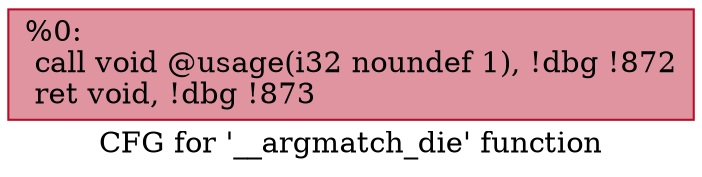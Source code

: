 digraph "CFG for '__argmatch_die' function" {
	label="CFG for '__argmatch_die' function";

	Node0xd43fd0 [shape=record,color="#b70d28ff", style=filled, fillcolor="#b70d2870",label="{%0:\l  call void @usage(i32 noundef 1), !dbg !872\l  ret void, !dbg !873\l}"];
}
